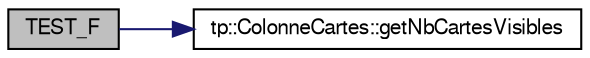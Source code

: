 digraph G
{
  edge [fontname="FreeSans",fontsize="10",labelfontname="FreeSans",labelfontsize="10"];
  node [fontname="FreeSans",fontsize="10",shape=record];
  rankdir="LR";
  Node1 [label="TEST_F",height=0.2,width=0.4,color="black", fillcolor="grey75", style="filled" fontcolor="black"];
  Node1 -> Node2 [color="midnightblue",fontsize="10",style="solid",fontname="FreeSans"];
  Node2 [label="tp::ColonneCartes::getNbCartesVisibles",height=0.2,width=0.4,color="black", fillcolor="white", style="filled",URL="$classtp_1_1_colonne_cartes.html#a70d284c231bbacf29b6f060b0f730218"];
}
